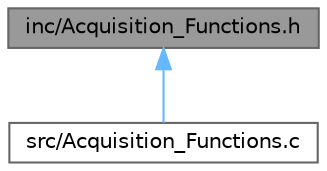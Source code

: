 digraph "inc/Acquisition_Functions.h"
{
 // LATEX_PDF_SIZE
  bgcolor="transparent";
  edge [fontname=Helvetica,fontsize=10,labelfontname=Helvetica,labelfontsize=10];
  node [fontname=Helvetica,fontsize=10,shape=box,height=0.2,width=0.4];
  Node1 [label="inc/Acquisition_Functions.h",height=0.2,width=0.4,color="gray40", fillcolor="grey60", style="filled", fontcolor="black",tooltip="Acquisition functions, filters and transforms."];
  Node1 -> Node2 [dir="back",color="steelblue1",style="solid"];
  Node2 [label="src/Acquisition_Functions.c",height=0.2,width=0.4,color="grey40", fillcolor="white", style="filled",URL="$_acquisition___functions_8c.html",tooltip=" "];
}
